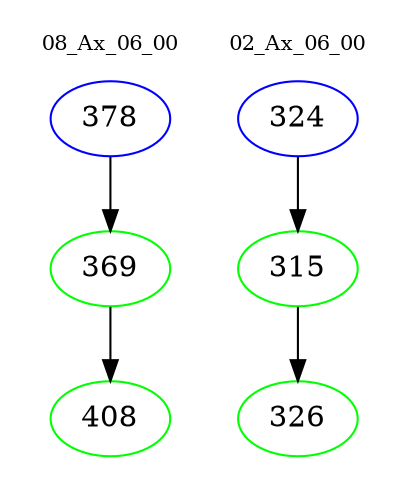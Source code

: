 digraph{
subgraph cluster_0 {
color = white
label = "08_Ax_06_00";
fontsize=10;
T0_378 [label="378", color="blue"]
T0_378 -> T0_369 [color="black"]
T0_369 [label="369", color="green"]
T0_369 -> T0_408 [color="black"]
T0_408 [label="408", color="green"]
}
subgraph cluster_1 {
color = white
label = "02_Ax_06_00";
fontsize=10;
T1_324 [label="324", color="blue"]
T1_324 -> T1_315 [color="black"]
T1_315 [label="315", color="green"]
T1_315 -> T1_326 [color="black"]
T1_326 [label="326", color="green"]
}
}
